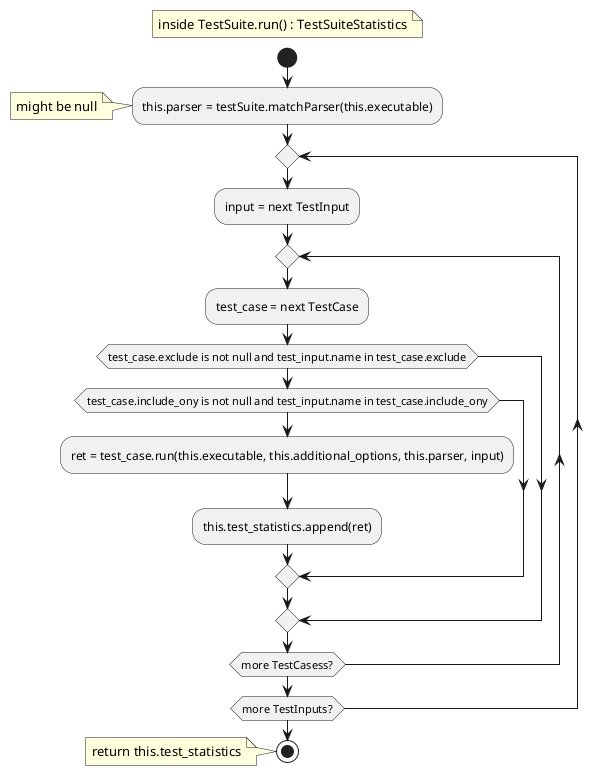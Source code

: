 @startuml
floating note: inside TestSuite.run() : TestSuiteStatistics
start

:this.parser = testSuite.matchParser(this.executable);
note: might be null

repeat
:input = next TestInput;
repeat
:test_case = next TestCase;
if (test_case.exclude is not null and test_input.name in test_case.exclude) then
  if (test_case.include_ony is not null and test_input.name in test_case.include_ony) then
    :ret = test_case.run(this.executable, this.additional_options, this.parser, input);
    :this.test_statistics.append(ret);
  endif
endif
repeat while (more TestCasess?)
repeat while (more TestInputs?)

stop
note: return this.test_statistics

@enduml
